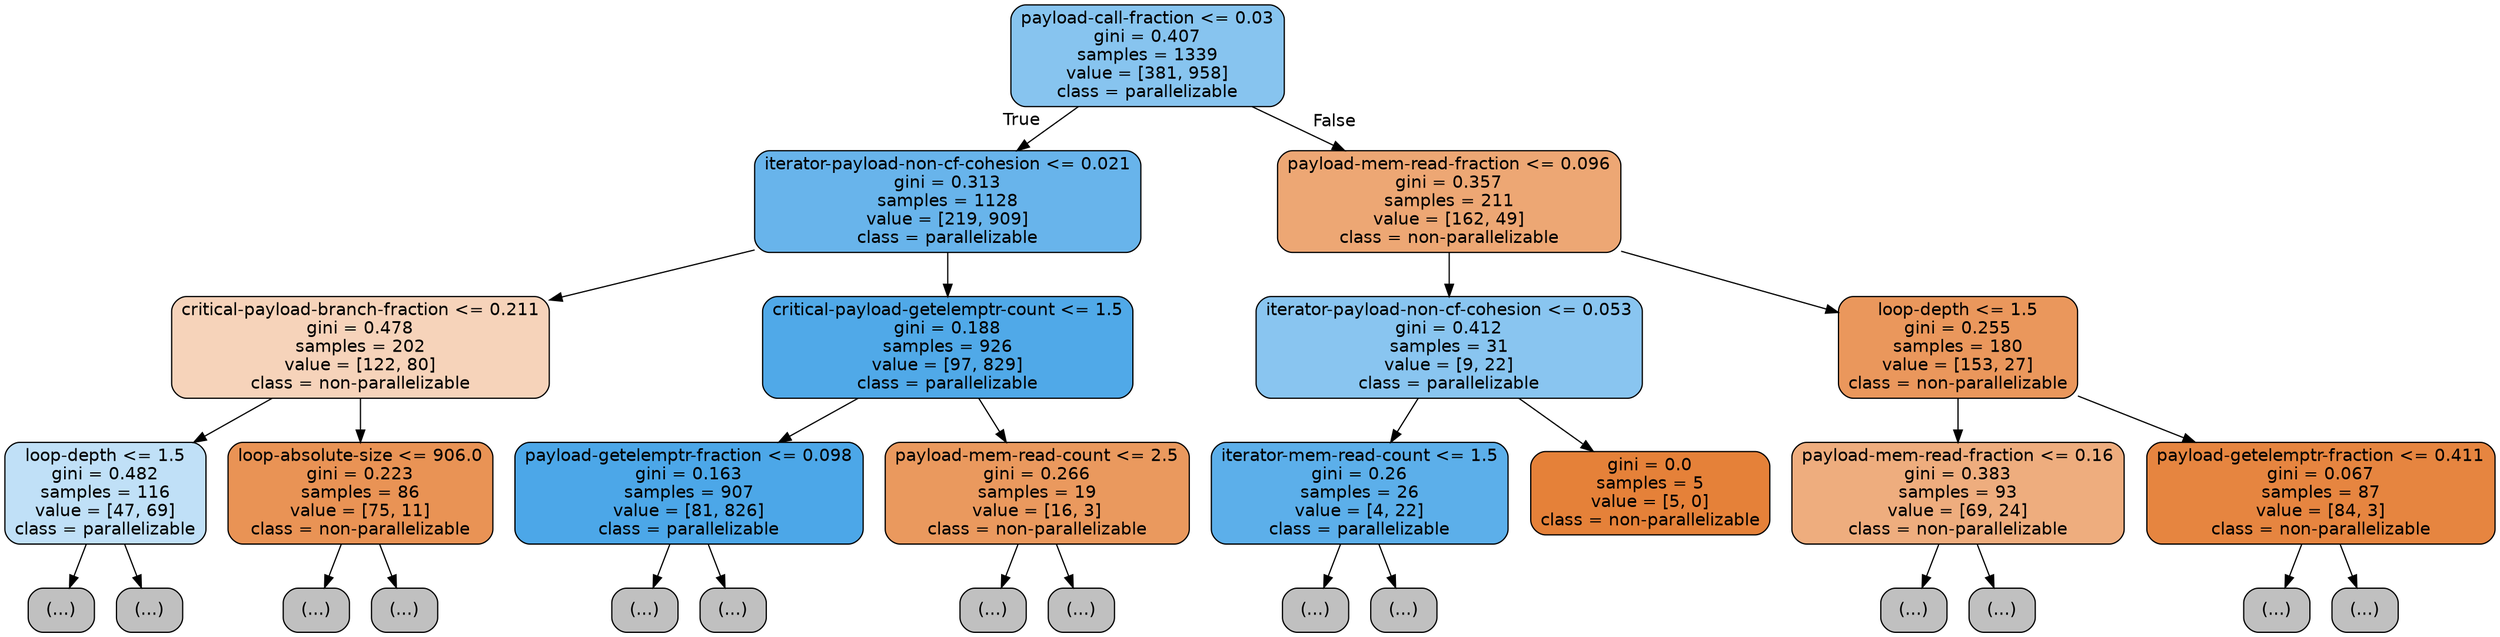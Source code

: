 digraph Tree {
node [shape=box, style="filled, rounded", color="black", fontname=helvetica] ;
edge [fontname=helvetica] ;
0 [label="payload-call-fraction <= 0.03\ngini = 0.407\nsamples = 1339\nvalue = [381, 958]\nclass = parallelizable", fillcolor="#399de59a"] ;
1 [label="iterator-payload-non-cf-cohesion <= 0.021\ngini = 0.313\nsamples = 1128\nvalue = [219, 909]\nclass = parallelizable", fillcolor="#399de5c2"] ;
0 -> 1 [labeldistance=2.5, labelangle=45, headlabel="True"] ;
2 [label="critical-payload-branch-fraction <= 0.211\ngini = 0.478\nsamples = 202\nvalue = [122, 80]\nclass = non-parallelizable", fillcolor="#e5813958"] ;
1 -> 2 ;
3 [label="loop-depth <= 1.5\ngini = 0.482\nsamples = 116\nvalue = [47, 69]\nclass = parallelizable", fillcolor="#399de551"] ;
2 -> 3 ;
4 [label="(...)", fillcolor="#C0C0C0"] ;
3 -> 4 ;
17 [label="(...)", fillcolor="#C0C0C0"] ;
3 -> 17 ;
34 [label="loop-absolute-size <= 906.0\ngini = 0.223\nsamples = 86\nvalue = [75, 11]\nclass = non-parallelizable", fillcolor="#e58139da"] ;
2 -> 34 ;
35 [label="(...)", fillcolor="#C0C0C0"] ;
34 -> 35 ;
48 [label="(...)", fillcolor="#C0C0C0"] ;
34 -> 48 ;
49 [label="critical-payload-getelemptr-count <= 1.5\ngini = 0.188\nsamples = 926\nvalue = [97, 829]\nclass = parallelizable", fillcolor="#399de5e1"] ;
1 -> 49 ;
50 [label="payload-getelemptr-fraction <= 0.098\ngini = 0.163\nsamples = 907\nvalue = [81, 826]\nclass = parallelizable", fillcolor="#399de5e6"] ;
49 -> 50 ;
51 [label="(...)", fillcolor="#C0C0C0"] ;
50 -> 51 ;
52 [label="(...)", fillcolor="#C0C0C0"] ;
50 -> 52 ;
181 [label="payload-mem-read-count <= 2.5\ngini = 0.266\nsamples = 19\nvalue = [16, 3]\nclass = non-parallelizable", fillcolor="#e58139cf"] ;
49 -> 181 ;
182 [label="(...)", fillcolor="#C0C0C0"] ;
181 -> 182 ;
183 [label="(...)", fillcolor="#C0C0C0"] ;
181 -> 183 ;
188 [label="payload-mem-read-fraction <= 0.096\ngini = 0.357\nsamples = 211\nvalue = [162, 49]\nclass = non-parallelizable", fillcolor="#e58139b2"] ;
0 -> 188 [labeldistance=2.5, labelangle=-45, headlabel="False"] ;
189 [label="iterator-payload-non-cf-cohesion <= 0.053\ngini = 0.412\nsamples = 31\nvalue = [9, 22]\nclass = parallelizable", fillcolor="#399de597"] ;
188 -> 189 ;
190 [label="iterator-mem-read-count <= 1.5\ngini = 0.26\nsamples = 26\nvalue = [4, 22]\nclass = parallelizable", fillcolor="#399de5d1"] ;
189 -> 190 ;
191 [label="(...)", fillcolor="#C0C0C0"] ;
190 -> 191 ;
194 [label="(...)", fillcolor="#C0C0C0"] ;
190 -> 194 ;
195 [label="gini = 0.0\nsamples = 5\nvalue = [5, 0]\nclass = non-parallelizable", fillcolor="#e58139ff"] ;
189 -> 195 ;
196 [label="loop-depth <= 1.5\ngini = 0.255\nsamples = 180\nvalue = [153, 27]\nclass = non-parallelizable", fillcolor="#e58139d2"] ;
188 -> 196 ;
197 [label="payload-mem-read-fraction <= 0.16\ngini = 0.383\nsamples = 93\nvalue = [69, 24]\nclass = non-parallelizable", fillcolor="#e58139a6"] ;
196 -> 197 ;
198 [label="(...)", fillcolor="#C0C0C0"] ;
197 -> 198 ;
203 [label="(...)", fillcolor="#C0C0C0"] ;
197 -> 203 ;
220 [label="payload-getelemptr-fraction <= 0.411\ngini = 0.067\nsamples = 87\nvalue = [84, 3]\nclass = non-parallelizable", fillcolor="#e58139f6"] ;
196 -> 220 ;
221 [label="(...)", fillcolor="#C0C0C0"] ;
220 -> 221 ;
226 [label="(...)", fillcolor="#C0C0C0"] ;
220 -> 226 ;
}